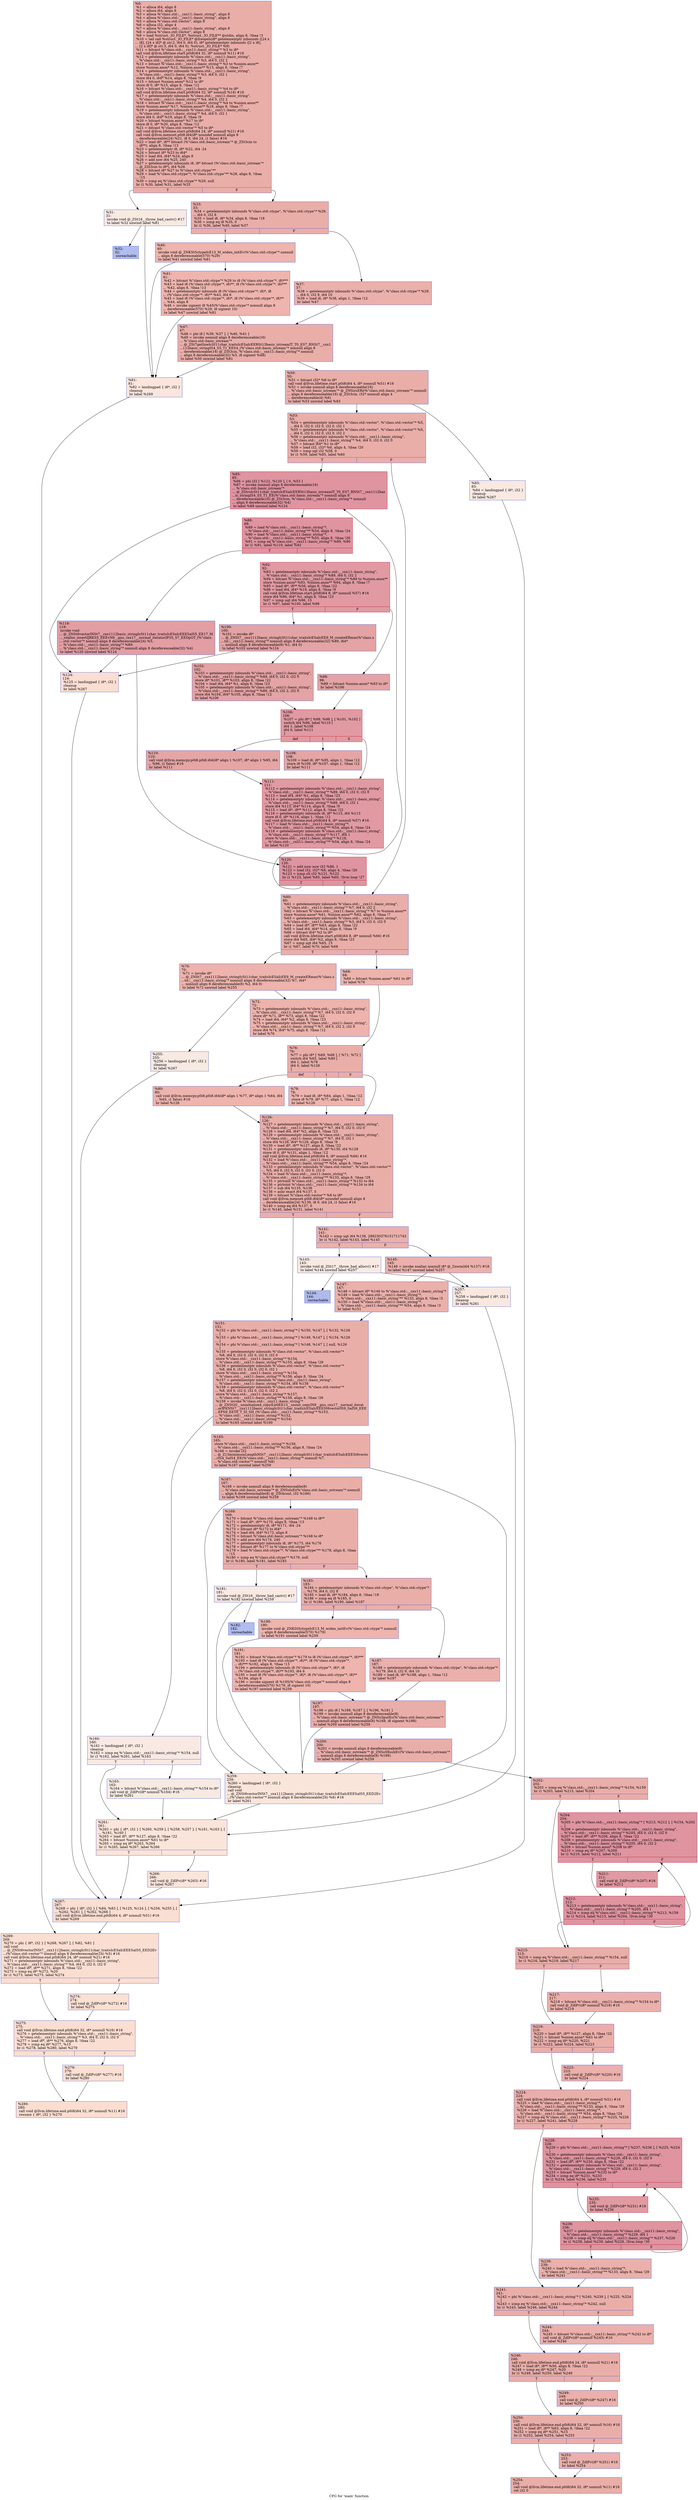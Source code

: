 digraph "CFG for 'main' function" {
	label="CFG for 'main' function";

	Node0x562ddb42e490 [shape=record,color="#3d50c3ff", style=filled, fillcolor="#d0473d70",label="{%0:\l  %1 = alloca i64, align 8\l  %2 = alloca i64, align 8\l  %3 = alloca %\"class.std::__cxx11::basic_string\", align 8\l  %4 = alloca %\"class.std::__cxx11::basic_string\", align 8\l  %5 = alloca %\"class.std::vector\", align 8\l  %6 = alloca i32, align 4\l  %7 = alloca %\"class.std::__cxx11::basic_string\", align 8\l  %8 = alloca %\"class.std::vector\", align 8\l  %9 = load %struct._IO_FILE*, %struct._IO_FILE** @stdin, align 8, !tbaa !3\l  %10 = tail call %struct._IO_FILE* @freopen(i8* getelementptr inbounds ([24 x\l... i8], [24 x i8]* @.str.2, i64 0, i64 0), i8* getelementptr inbounds ([2 x i8],\l... [2 x i8]* @.str.3, i64 0, i64 0), %struct._IO_FILE* %9)\l  %11 = bitcast %\"class.std::__cxx11::basic_string\"* %3 to i8*\l  call void @llvm.lifetime.start.p0i8(i64 32, i8* nonnull %11) #16\l  %12 = getelementptr inbounds %\"class.std::__cxx11::basic_string\",\l... %\"class.std::__cxx11::basic_string\"* %3, i64 0, i32 2\l  %13 = bitcast %\"class.std::__cxx11::basic_string\"* %3 to %union.anon**\l  store %union.anon* %12, %union.anon** %13, align 8, !tbaa !7\l  %14 = getelementptr inbounds %\"class.std::__cxx11::basic_string\",\l... %\"class.std::__cxx11::basic_string\"* %3, i64 0, i32 1\l  store i64 0, i64* %14, align 8, !tbaa !9\l  %15 = bitcast %union.anon* %12 to i8*\l  store i8 0, i8* %15, align 8, !tbaa !12\l  %16 = bitcast %\"class.std::__cxx11::basic_string\"* %4 to i8*\l  call void @llvm.lifetime.start.p0i8(i64 32, i8* nonnull %16) #16\l  %17 = getelementptr inbounds %\"class.std::__cxx11::basic_string\",\l... %\"class.std::__cxx11::basic_string\"* %4, i64 0, i32 2\l  %18 = bitcast %\"class.std::__cxx11::basic_string\"* %4 to %union.anon**\l  store %union.anon* %17, %union.anon** %18, align 8, !tbaa !7\l  %19 = getelementptr inbounds %\"class.std::__cxx11::basic_string\",\l... %\"class.std::__cxx11::basic_string\"* %4, i64 0, i32 1\l  store i64 0, i64* %19, align 8, !tbaa !9\l  %20 = bitcast %union.anon* %17 to i8*\l  store i8 0, i8* %20, align 8, !tbaa !12\l  %21 = bitcast %\"class.std::vector\"* %5 to i8*\l  call void @llvm.lifetime.start.p0i8(i64 24, i8* nonnull %21) #16\l  call void @llvm.memset.p0i8.i64(i8* noundef nonnull align 8\l... dereferenceable(24) %21, i8 0, i64 24, i1 false) #16\l  %22 = load i8*, i8** bitcast (%\"class.std::basic_istream\"* @_ZSt3cin to\l... i8**), align 8, !tbaa !13\l  %23 = getelementptr i8, i8* %22, i64 -24\l  %24 = bitcast i8* %23 to i64*\l  %25 = load i64, i64* %24, align 8\l  %26 = add nsw i64 %25, 240\l  %27 = getelementptr inbounds i8, i8* bitcast (%\"class.std::basic_istream\"*\l... @_ZSt3cin to i8*), i64 %26\l  %28 = bitcast i8* %27 to %\"class.std::ctype\"**\l  %29 = load %\"class.std::ctype\"*, %\"class.std::ctype\"** %28, align 8, !tbaa\l... !15\l  %30 = icmp eq %\"class.std::ctype\"* %29, null\l  br i1 %30, label %31, label %33\l|{<s0>T|<s1>F}}"];
	Node0x562ddb42e490:s0 -> Node0x562ddb4301f0;
	Node0x562ddb42e490:s1 -> Node0x562ddb433d30;
	Node0x562ddb4301f0 [shape=record,color="#3d50c3ff", style=filled, fillcolor="#efcebd70",label="{%31:\l31:                                               \l  invoke void @_ZSt16__throw_bad_castv() #17\l          to label %32 unwind label %81\l}"];
	Node0x562ddb4301f0 -> Node0x562ddb433e80;
	Node0x562ddb4301f0 -> Node0x562ddb433ed0;
	Node0x562ddb433e80 [shape=record,color="#3d50c3ff", style=filled, fillcolor="#4f69d970",label="{%32:\l32:                                               \l  unreachable\l}"];
	Node0x562ddb433d30 [shape=record,color="#3d50c3ff", style=filled, fillcolor="#d0473d70",label="{%33:\l33:                                               \l  %34 = getelementptr inbounds %\"class.std::ctype\", %\"class.std::ctype\"* %29,\l... i64 0, i32 8\l  %35 = load i8, i8* %34, align 8, !tbaa !18\l  %36 = icmp eq i8 %35, 0\l  br i1 %36, label %40, label %37\l|{<s0>T|<s1>F}}"];
	Node0x562ddb433d30:s0 -> Node0x562ddb434420;
	Node0x562ddb433d30:s1 -> Node0x562ddb4344b0;
	Node0x562ddb4344b0 [shape=record,color="#3d50c3ff", style=filled, fillcolor="#d24b4070",label="{%37:\l37:                                               \l  %38 = getelementptr inbounds %\"class.std::ctype\", %\"class.std::ctype\"* %29,\l... i64 0, i32 9, i64 10\l  %39 = load i8, i8* %38, align 1, !tbaa !12\l  br label %47\l}"];
	Node0x562ddb4344b0 -> Node0x562ddb4347a0;
	Node0x562ddb434420 [shape=record,color="#3d50c3ff", style=filled, fillcolor="#d8564670",label="{%40:\l40:                                               \l  invoke void @_ZNKSt5ctypeIcE13_M_widen_initEv(%\"class.std::ctype\"* nonnull\l... align 8 dereferenceable(570) %29)\l          to label %41 unwind label %81\l}"];
	Node0x562ddb434420 -> Node0x562ddb4348e0;
	Node0x562ddb434420 -> Node0x562ddb433ed0;
	Node0x562ddb4348e0 [shape=record,color="#3d50c3ff", style=filled, fillcolor="#d8564670",label="{%41:\l41:                                               \l  %42 = bitcast %\"class.std::ctype\"* %29 to i8 (%\"class.std::ctype\"*, i8)***\l  %43 = load i8 (%\"class.std::ctype\"*, i8)**, i8 (%\"class.std::ctype\"*, i8)***\l... %42, align 8, !tbaa !13\l  %44 = getelementptr inbounds i8 (%\"class.std::ctype\"*, i8)*, i8\l... (%\"class.std::ctype\"*, i8)** %43, i64 6\l  %45 = load i8 (%\"class.std::ctype\"*, i8)*, i8 (%\"class.std::ctype\"*, i8)**\l... %44, align 8\l  %46 = invoke signext i8 %45(%\"class.std::ctype\"* nonnull align 8\l... dereferenceable(570) %29, i8 signext 10)\l          to label %47 unwind label %81\l}"];
	Node0x562ddb4348e0 -> Node0x562ddb4347a0;
	Node0x562ddb4348e0 -> Node0x562ddb433ed0;
	Node0x562ddb4347a0 [shape=record,color="#3d50c3ff", style=filled, fillcolor="#d0473d70",label="{%47:\l47:                                               \l  %48 = phi i8 [ %39, %37 ], [ %46, %41 ]\l  %49 = invoke nonnull align 8 dereferenceable(16)\l... %\"class.std::basic_istream\"*\l... @_ZSt7getlineIcSt11char_traitsIcESaIcEERSt13basic_istreamIT_T0_ES7_RNSt7__cxx1\l...112basic_stringIS4_S5_T1_EES4_(%\"class.std::basic_istream\"* nonnull align 8\l... dereferenceable(16) @_ZSt3cin, %\"class.std::__cxx11::basic_string\"* nonnull\l... align 8 dereferenceable(32) %3, i8 signext %48)\l          to label %50 unwind label %81\l}"];
	Node0x562ddb4347a0 -> Node0x562ddb4356f0;
	Node0x562ddb4347a0 -> Node0x562ddb433ed0;
	Node0x562ddb4356f0 [shape=record,color="#3d50c3ff", style=filled, fillcolor="#d0473d70",label="{%50:\l50:                                               \l  %51 = bitcast i32* %6 to i8*\l  call void @llvm.lifetime.start.p0i8(i64 4, i8* nonnull %51) #16\l  %52 = invoke nonnull align 8 dereferenceable(16)\l... %\"class.std::basic_istream\"* @_ZNSirsERi(%\"class.std::basic_istream\"* nonnull\l... align 8 dereferenceable(16) @_ZSt3cin, i32* nonnull align 4\l... dereferenceable(4) %6)\l          to label %53 unwind label %83\l}"];
	Node0x562ddb4356f0 -> Node0x562ddb435c80;
	Node0x562ddb4356f0 -> Node0x562ddb435cd0;
	Node0x562ddb435c80 [shape=record,color="#3d50c3ff", style=filled, fillcolor="#d0473d70",label="{%53:\l53:                                               \l  %54 = getelementptr inbounds %\"class.std::vector\", %\"class.std::vector\"* %5,\l... i64 0, i32 0, i32 0, i32 0, i32 1\l  %55 = getelementptr inbounds %\"class.std::vector\", %\"class.std::vector\"* %5,\l... i64 0, i32 0, i32 0, i32 0, i32 2\l  %56 = getelementptr inbounds %\"class.std::__cxx11::basic_string\",\l... %\"class.std::__cxx11::basic_string\"* %4, i64 0, i32 0, i32 0\l  %57 = bitcast i64* %1 to i8*\l  %58 = load i32, i32* %6, align 4, !tbaa !20\l  %59 = icmp sgt i32 %58, 0\l  br i1 %59, label %85, label %60\l|{<s0>T|<s1>F}}"];
	Node0x562ddb435c80:s0 -> Node0x562ddb436430;
	Node0x562ddb435c80:s1 -> Node0x562ddb436480;
	Node0x562ddb436480 [shape=record,color="#3d50c3ff", style=filled, fillcolor="#d0473d70",label="{%60:\l60:                                               \l  %61 = getelementptr inbounds %\"class.std::__cxx11::basic_string\",\l... %\"class.std::__cxx11::basic_string\"* %7, i64 0, i32 2\l  %62 = bitcast %\"class.std::__cxx11::basic_string\"* %7 to %union.anon**\l  store %union.anon* %61, %union.anon** %62, align 8, !tbaa !7\l  %63 = getelementptr inbounds %\"class.std::__cxx11::basic_string\",\l... %\"class.std::__cxx11::basic_string\"* %3, i64 0, i32 0, i32 0\l  %64 = load i8*, i8** %63, align 8, !tbaa !22\l  %65 = load i64, i64* %14, align 8, !tbaa !9\l  %66 = bitcast i64* %2 to i8*\l  call void @llvm.lifetime.start.p0i8(i64 8, i8* nonnull %66) #16\l  store i64 %65, i64* %2, align 8, !tbaa !23\l  %67 = icmp ugt i64 %65, 15\l  br i1 %67, label %70, label %68\l|{<s0>T|<s1>F}}"];
	Node0x562ddb436480:s0 -> Node0x562ddb437080;
	Node0x562ddb436480:s1 -> Node0x562ddb437110;
	Node0x562ddb437110 [shape=record,color="#3d50c3ff", style=filled, fillcolor="#d6524470",label="{%68:\l68:                                               \l  %69 = bitcast %union.anon* %61 to i8*\l  br label %76\l}"];
	Node0x562ddb437110 -> Node0x562ddb4372c0;
	Node0x562ddb437080 [shape=record,color="#3d50c3ff", style=filled, fillcolor="#d6524470",label="{%70:\l70:                                               \l  %71 = invoke i8*\l... @_ZNSt7__cxx1112basic_stringIcSt11char_traitsIcESaIcEE9_M_createERmm(%\"class.s\l...td::__cxx11::basic_string\"* nonnull align 8 dereferenceable(32) %7, i64*\l... nonnull align 8 dereferenceable(8) %2, i64 0)\l          to label %72 unwind label %255\l}"];
	Node0x562ddb437080 -> Node0x562ddb4373d0;
	Node0x562ddb437080 -> Node0x562ddb437420;
	Node0x562ddb4373d0 [shape=record,color="#3d50c3ff", style=filled, fillcolor="#d6524470",label="{%72:\l72:                                               \l  %73 = getelementptr inbounds %\"class.std::__cxx11::basic_string\",\l... %\"class.std::__cxx11::basic_string\"* %7, i64 0, i32 0, i32 0\l  store i8* %71, i8** %73, align 8, !tbaa !22\l  %74 = load i64, i64* %2, align 8, !tbaa !23\l  %75 = getelementptr inbounds %\"class.std::__cxx11::basic_string\",\l... %\"class.std::__cxx11::basic_string\"* %7, i64 0, i32 2, i32 0\l  store i64 %74, i64* %75, align 8, !tbaa !12\l  br label %76\l}"];
	Node0x562ddb4373d0 -> Node0x562ddb4372c0;
	Node0x562ddb4372c0 [shape=record,color="#3d50c3ff", style=filled, fillcolor="#d0473d70",label="{%76:\l76:                                               \l  %77 = phi i8* [ %69, %68 ], [ %71, %72 ]\l  switch i64 %65, label %80 [\l    i64 1, label %78\l    i64 0, label %126\l  ]\l|{<s0>def|<s1>1|<s2>0}}"];
	Node0x562ddb4372c0:s0 -> Node0x562ddb4381b0;
	Node0x562ddb4372c0:s1 -> Node0x562ddb438200;
	Node0x562ddb4372c0:s2 -> Node0x562ddb438250;
	Node0x562ddb438200 [shape=record,color="#3d50c3ff", style=filled, fillcolor="#d8564670",label="{%78:\l78:                                               \l  %79 = load i8, i8* %64, align 1, !tbaa !12\l  store i8 %79, i8* %77, align 1, !tbaa !12\l  br label %126\l}"];
	Node0x562ddb438200 -> Node0x562ddb438250;
	Node0x562ddb4381b0 [shape=record,color="#3d50c3ff", style=filled, fillcolor="#d8564670",label="{%80:\l80:                                               \l  call void @llvm.memcpy.p0i8.p0i8.i64(i8* align 1 %77, i8* align 1 %64, i64\l... %65, i1 false) #16\l  br label %126\l}"];
	Node0x562ddb4381b0 -> Node0x562ddb438250;
	Node0x562ddb433ed0 [shape=record,color="#3d50c3ff", style=filled, fillcolor="#f3c7b170",label="{%81:\l81:                                               \l  %82 = landingpad \{ i8*, i32 \}\l          cleanup\l  br label %269\l}"];
	Node0x562ddb433ed0 -> Node0x562ddb438820;
	Node0x562ddb435cd0 [shape=record,color="#3d50c3ff", style=filled, fillcolor="#efcebd70",label="{%83:\l83:                                               \l  %84 = landingpad \{ i8*, i32 \}\l          cleanup\l  br label %267\l}"];
	Node0x562ddb435cd0 -> Node0x562ddb438930;
	Node0x562ddb436430 [shape=record,color="#b70d28ff", style=filled, fillcolor="#b70d2870",label="{%85:\l85:                                               \l  %86 = phi i32 [ %121, %120 ], [ 0, %53 ]\l  %87 = invoke nonnull align 8 dereferenceable(16)\l... %\"class.std::basic_istream\"*\l... @_ZStrsIcSt11char_traitsIcESaIcEERSt13basic_istreamIT_T0_ES7_RNSt7__cxx1112bas\l...ic_stringIS4_S5_T1_EE(%\"class.std::basic_istream\"* nonnull align 8\l... dereferenceable(16) @_ZSt3cin, %\"class.std::__cxx11::basic_string\"* nonnull\l... align 8 dereferenceable(32) %4)\l          to label %88 unwind label %124\l}"];
	Node0x562ddb436430 -> Node0x562ddb438b60;
	Node0x562ddb436430 -> Node0x562ddb438bf0;
	Node0x562ddb438b60 [shape=record,color="#b70d28ff", style=filled, fillcolor="#b70d2870",label="{%88:\l88:                                               \l  %89 = load %\"class.std::__cxx11::basic_string\"*,\l... %\"class.std::__cxx11::basic_string\"** %54, align 8, !tbaa !24\l  %90 = load %\"class.std::__cxx11::basic_string\"*,\l... %\"class.std::__cxx11::basic_string\"** %55, align 8, !tbaa !26\l  %91 = icmp eq %\"class.std::__cxx11::basic_string\"* %89, %90\l  br i1 %91, label %119, label %92\l|{<s0>T|<s1>F}}"];
	Node0x562ddb438b60:s0 -> Node0x562ddb439160;
	Node0x562ddb438b60:s1 -> Node0x562ddb4391f0;
	Node0x562ddb4391f0 [shape=record,color="#b70d28ff", style=filled, fillcolor="#bb1b2c70",label="{%92:\l92:                                               \l  %93 = getelementptr inbounds %\"class.std::__cxx11::basic_string\",\l... %\"class.std::__cxx11::basic_string\"* %89, i64 0, i32 2\l  %94 = bitcast %\"class.std::__cxx11::basic_string\"* %89 to %union.anon**\l  store %union.anon* %93, %union.anon** %94, align 8, !tbaa !7\l  %95 = load i8*, i8** %56, align 8, !tbaa !22\l  %96 = load i64, i64* %19, align 8, !tbaa !9\l  call void @llvm.lifetime.start.p0i8(i64 8, i8* nonnull %57) #16\l  store i64 %96, i64* %1, align 8, !tbaa !23\l  %97 = icmp ugt i64 %96, 15\l  br i1 %97, label %100, label %98\l|{<s0>T|<s1>F}}"];
	Node0x562ddb4391f0:s0 -> Node0x562ddb4398a0;
	Node0x562ddb4391f0:s1 -> Node0x562ddb4398f0;
	Node0x562ddb4398f0 [shape=record,color="#3d50c3ff", style=filled, fillcolor="#c32e3170",label="{%98:\l98:                                               \l  %99 = bitcast %union.anon* %93 to i8*\l  br label %106\l}"];
	Node0x562ddb4398f0 -> Node0x562ddb439aa0;
	Node0x562ddb4398a0 [shape=record,color="#3d50c3ff", style=filled, fillcolor="#c32e3170",label="{%100:\l100:                                              \l  %101 = invoke i8*\l... @_ZNSt7__cxx1112basic_stringIcSt11char_traitsIcESaIcEE9_M_createERmm(%\"class.s\l...td::__cxx11::basic_string\"* nonnull align 8 dereferenceable(32) %89, i64*\l... nonnull align 8 dereferenceable(8) %1, i64 0)\l          to label %102 unwind label %124\l}"];
	Node0x562ddb4398a0 -> Node0x562ddb439bb0;
	Node0x562ddb4398a0 -> Node0x562ddb438bf0;
	Node0x562ddb439bb0 [shape=record,color="#3d50c3ff", style=filled, fillcolor="#c32e3170",label="{%102:\l102:                                              \l  %103 = getelementptr inbounds %\"class.std::__cxx11::basic_string\",\l... %\"class.std::__cxx11::basic_string\"* %89, i64 0, i32 0, i32 0\l  store i8* %101, i8** %103, align 8, !tbaa !22\l  %104 = load i64, i64* %1, align 8, !tbaa !23\l  %105 = getelementptr inbounds %\"class.std::__cxx11::basic_string\",\l... %\"class.std::__cxx11::basic_string\"* %89, i64 0, i32 2, i32 0\l  store i64 %104, i64* %105, align 8, !tbaa !12\l  br label %106\l}"];
	Node0x562ddb439bb0 -> Node0x562ddb439aa0;
	Node0x562ddb439aa0 [shape=record,color="#b70d28ff", style=filled, fillcolor="#bb1b2c70",label="{%106:\l106:                                              \l  %107 = phi i8* [ %99, %98 ], [ %101, %102 ]\l  switch i64 %96, label %110 [\l    i64 1, label %108\l    i64 0, label %111\l  ]\l|{<s0>def|<s1>1|<s2>0}}"];
	Node0x562ddb439aa0:s0 -> Node0x562ddb43a190;
	Node0x562ddb439aa0:s1 -> Node0x562ddb43a1e0;
	Node0x562ddb439aa0:s2 -> Node0x562ddb43a230;
	Node0x562ddb43a1e0 [shape=record,color="#3d50c3ff", style=filled, fillcolor="#c5333470",label="{%108:\l108:                                              \l  %109 = load i8, i8* %95, align 1, !tbaa !12\l  store i8 %109, i8* %107, align 1, !tbaa !12\l  br label %111\l}"];
	Node0x562ddb43a1e0 -> Node0x562ddb43a230;
	Node0x562ddb43a190 [shape=record,color="#3d50c3ff", style=filled, fillcolor="#c5333470",label="{%110:\l110:                                              \l  call void @llvm.memcpy.p0i8.p0i8.i64(i8* align 1 %107, i8* align 1 %95, i64\l... %96, i1 false) #16\l  br label %111\l}"];
	Node0x562ddb43a190 -> Node0x562ddb43a230;
	Node0x562ddb43a230 [shape=record,color="#b70d28ff", style=filled, fillcolor="#bb1b2c70",label="{%111:\l111:                                              \l  %112 = getelementptr inbounds %\"class.std::__cxx11::basic_string\",\l... %\"class.std::__cxx11::basic_string\"* %89, i64 0, i32 0, i32 0\l  %113 = load i64, i64* %1, align 8, !tbaa !23\l  %114 = getelementptr inbounds %\"class.std::__cxx11::basic_string\",\l... %\"class.std::__cxx11::basic_string\"* %89, i64 0, i32 1\l  store i64 %113, i64* %114, align 8, !tbaa !9\l  %115 = load i8*, i8** %112, align 8, !tbaa !22\l  %116 = getelementptr inbounds i8, i8* %115, i64 %113\l  store i8 0, i8* %116, align 1, !tbaa !12\l  call void @llvm.lifetime.end.p0i8(i64 8, i8* nonnull %57) #16\l  %117 = load %\"class.std::__cxx11::basic_string\"*,\l... %\"class.std::__cxx11::basic_string\"** %54, align 8, !tbaa !24\l  %118 = getelementptr inbounds %\"class.std::__cxx11::basic_string\",\l... %\"class.std::__cxx11::basic_string\"* %117, i64 1\l  store %\"class.std::__cxx11::basic_string\"* %118,\l... %\"class.std::__cxx11::basic_string\"** %54, align 8, !tbaa !24\l  br label %120\l}"];
	Node0x562ddb43a230 -> Node0x562ddb4389f0;
	Node0x562ddb439160 [shape=record,color="#3d50c3ff", style=filled, fillcolor="#be242e70",label="{%119:\l119:                                              \l  invoke void\l... @_ZNSt6vectorINSt7__cxx1112basic_stringIcSt11char_traitsIcESaIcEEESaIS5_EE17_M\l..._realloc_insertIJRKS5_EEEvN9__gnu_cxx17__normal_iteratorIPS5_S7_EEDpOT_(%\"class\l....std::vector\"* nonnull align 8 dereferenceable(24) %5,\l... %\"class.std::__cxx11::basic_string\"* %89,\l... %\"class.std::__cxx11::basic_string\"* nonnull align 8 dereferenceable(32) %4)\l          to label %120 unwind label %124\l}"];
	Node0x562ddb439160 -> Node0x562ddb4389f0;
	Node0x562ddb439160 -> Node0x562ddb438bf0;
	Node0x562ddb4389f0 [shape=record,color="#b70d28ff", style=filled, fillcolor="#b70d2870",label="{%120:\l120:                                              \l  %121 = add nuw nsw i32 %86, 1\l  %122 = load i32, i32* %6, align 4, !tbaa !20\l  %123 = icmp slt i32 %121, %122\l  br i1 %123, label %85, label %60, !llvm.loop !27\l|{<s0>T|<s1>F}}"];
	Node0x562ddb4389f0:s0 -> Node0x562ddb436430;
	Node0x562ddb4389f0:s1 -> Node0x562ddb436480;
	Node0x562ddb438bf0 [shape=record,color="#3d50c3ff", style=filled, fillcolor="#f7b59970",label="{%124:\l124:                                              \l  %125 = landingpad \{ i8*, i32 \}\l          cleanup\l  br label %267\l}"];
	Node0x562ddb438bf0 -> Node0x562ddb438930;
	Node0x562ddb438250 [shape=record,color="#3d50c3ff", style=filled, fillcolor="#d0473d70",label="{%126:\l126:                                              \l  %127 = getelementptr inbounds %\"class.std::__cxx11::basic_string\",\l... %\"class.std::__cxx11::basic_string\"* %7, i64 0, i32 0, i32 0\l  %128 = load i64, i64* %2, align 8, !tbaa !23\l  %129 = getelementptr inbounds %\"class.std::__cxx11::basic_string\",\l... %\"class.std::__cxx11::basic_string\"* %7, i64 0, i32 1\l  store i64 %128, i64* %129, align 8, !tbaa !9\l  %130 = load i8*, i8** %127, align 8, !tbaa !22\l  %131 = getelementptr inbounds i8, i8* %130, i64 %128\l  store i8 0, i8* %131, align 1, !tbaa !12\l  call void @llvm.lifetime.end.p0i8(i64 8, i8* nonnull %66) #16\l  %132 = load %\"class.std::__cxx11::basic_string\"*,\l... %\"class.std::__cxx11::basic_string\"** %54, align 8, !tbaa !24\l  %133 = getelementptr inbounds %\"class.std::vector\", %\"class.std::vector\"*\l... %5, i64 0, i32 0, i32 0, i32 0, i32 0\l  %134 = load %\"class.std::__cxx11::basic_string\"*,\l... %\"class.std::__cxx11::basic_string\"** %133, align 8, !tbaa !29\l  %135 = ptrtoint %\"class.std::__cxx11::basic_string\"* %132 to i64\l  %136 = ptrtoint %\"class.std::__cxx11::basic_string\"* %134 to i64\l  %137 = sub i64 %135, %136\l  %138 = ashr exact i64 %137, 5\l  %139 = bitcast %\"class.std::vector\"* %8 to i8*\l  call void @llvm.memset.p0i8.i64(i8* noundef nonnull align 8\l... dereferenceable(24) %139, i8 0, i64 24, i1 false) #16\l  %140 = icmp eq i64 %137, 0\l  br i1 %140, label %151, label %141\l|{<s0>T|<s1>F}}"];
	Node0x562ddb438250:s0 -> Node0x562ddb43d1d0;
	Node0x562ddb438250:s1 -> Node0x562ddb43d220;
	Node0x562ddb43d220 [shape=record,color="#3d50c3ff", style=filled, fillcolor="#d24b4070",label="{%141:\l141:                                              \l  %142 = icmp ugt i64 %138, 288230376151711743\l  br i1 %142, label %143, label %145\l|{<s0>T|<s1>F}}"];
	Node0x562ddb43d220:s0 -> Node0x562ddb43d3b0;
	Node0x562ddb43d220:s1 -> Node0x562ddb43d400;
	Node0x562ddb43d3b0 [shape=record,color="#3d50c3ff", style=filled, fillcolor="#eed0c070",label="{%143:\l143:                                              \l  invoke void @_ZSt17__throw_bad_allocv() #17\l          to label %144 unwind label %257\l}"];
	Node0x562ddb43d3b0 -> Node0x562ddb43d500;
	Node0x562ddb43d3b0 -> Node0x562ddb43d550;
	Node0x562ddb43d500 [shape=record,color="#3d50c3ff", style=filled, fillcolor="#4c66d670",label="{%144:\l144:                                              \l  unreachable\l}"];
	Node0x562ddb43d400 [shape=record,color="#3d50c3ff", style=filled, fillcolor="#d24b4070",label="{%145:\l145:                                              \l  %146 = invoke noalias nonnull i8* @_Znwm(i64 %137) #18\l          to label %147 unwind label %257\l}"];
	Node0x562ddb43d400 -> Node0x562ddb43d850;
	Node0x562ddb43d400 -> Node0x562ddb43d550;
	Node0x562ddb43d850 [shape=record,color="#3d50c3ff", style=filled, fillcolor="#d24b4070",label="{%147:\l147:                                              \l  %148 = bitcast i8* %146 to %\"class.std::__cxx11::basic_string\"*\l  %149 = load %\"class.std::__cxx11::basic_string\"*,\l... %\"class.std::__cxx11::basic_string\"** %133, align 8, !tbaa !3\l  %150 = load %\"class.std::__cxx11::basic_string\"*,\l... %\"class.std::__cxx11::basic_string\"** %54, align 8, !tbaa !3\l  br label %151\l}"];
	Node0x562ddb43d850 -> Node0x562ddb43d1d0;
	Node0x562ddb43d1d0 [shape=record,color="#3d50c3ff", style=filled, fillcolor="#d0473d70",label="{%151:\l151:                                              \l  %152 = phi %\"class.std::__cxx11::basic_string\"* [ %150, %147 ], [ %132, %126\l... ]\l  %153 = phi %\"class.std::__cxx11::basic_string\"* [ %149, %147 ], [ %134, %126\l... ]\l  %154 = phi %\"class.std::__cxx11::basic_string\"* [ %148, %147 ], [ null, %126\l... ]\l  %155 = getelementptr inbounds %\"class.std::vector\", %\"class.std::vector\"*\l... %8, i64 0, i32 0, i32 0, i32 0, i32 0\l  store %\"class.std::__cxx11::basic_string\"* %154,\l... %\"class.std::__cxx11::basic_string\"** %155, align 8, !tbaa !29\l  %156 = getelementptr inbounds %\"class.std::vector\", %\"class.std::vector\"*\l... %8, i64 0, i32 0, i32 0, i32 0, i32 1\l  store %\"class.std::__cxx11::basic_string\"* %154,\l... %\"class.std::__cxx11::basic_string\"** %156, align 8, !tbaa !24\l  %157 = getelementptr inbounds %\"class.std::__cxx11::basic_string\",\l... %\"class.std::__cxx11::basic_string\"* %154, i64 %138\l  %158 = getelementptr inbounds %\"class.std::vector\", %\"class.std::vector\"*\l... %8, i64 0, i32 0, i32 0, i32 0, i32 2\l  store %\"class.std::__cxx11::basic_string\"* %157,\l... %\"class.std::__cxx11::basic_string\"** %158, align 8, !tbaa !26\l  %159 = invoke %\"class.std::__cxx11::basic_string\"*\l... @_ZNSt20__uninitialized_copyILb0EE13__uninit_copyIN9__gnu_cxx17__normal_iterat\l...orIPKNSt7__cxx1112basic_stringIcSt11char_traitsIcESaIcEEESt6vectorIS9_SaIS9_EEE\l...EPS9_EET0_T_SI_SH_(%\"class.std::__cxx11::basic_string\"* %153,\l... %\"class.std::__cxx11::basic_string\"* %152,\l... %\"class.std::__cxx11::basic_string\"* %154)\l          to label %165 unwind label %160\l}"];
	Node0x562ddb43d1d0 -> Node0x562ddb43ea40;
	Node0x562ddb43d1d0 -> Node0x562ddb43ea90;
	Node0x562ddb43ea90 [shape=record,color="#3d50c3ff", style=filled, fillcolor="#efcebd70",label="{%160:\l160:                                              \l  %161 = landingpad \{ i8*, i32 \}\l          cleanup\l  %162 = icmp eq %\"class.std::__cxx11::basic_string\"* %154, null\l  br i1 %162, label %261, label %163\l|{<s0>T|<s1>F}}"];
	Node0x562ddb43ea90:s0 -> Node0x562ddb43ef20;
	Node0x562ddb43ea90:s1 -> Node0x562ddb43ef70;
	Node0x562ddb43ef70 [shape=record,color="#3d50c3ff", style=filled, fillcolor="#eed0c070",label="{%163:\l163:                                              \l  %164 = bitcast %\"class.std::__cxx11::basic_string\"* %154 to i8*\l  call void @_ZdlPv(i8* nonnull %164) #16\l  br label %261\l}"];
	Node0x562ddb43ef70 -> Node0x562ddb43ef20;
	Node0x562ddb43ea40 [shape=record,color="#3d50c3ff", style=filled, fillcolor="#d0473d70",label="{%165:\l165:                                              \l  store %\"class.std::__cxx11::basic_string\"* %159,\l... %\"class.std::__cxx11::basic_string\"** %156, align 8, !tbaa !24\l  %166 = invoke i32\l... @_Z13minimumLengthNSt7__cxx1112basic_stringIcSt11char_traitsIcESaIcEEESt6vecto\l...rIS4_SaIS4_EE(%\"class.std::__cxx11::basic_string\"* nonnull %7,\l... %\"class.std::vector\"* nonnull %8)\l          to label %167 unwind label %259\l}"];
	Node0x562ddb43ea40 -> Node0x562ddb43f360;
	Node0x562ddb43ea40 -> Node0x562ddb43f3b0;
	Node0x562ddb43f360 [shape=record,color="#3d50c3ff", style=filled, fillcolor="#d0473d70",label="{%167:\l167:                                              \l  %168 = invoke nonnull align 8 dereferenceable(8)\l... %\"class.std::basic_ostream\"* @_ZNSolsEi(%\"class.std::basic_ostream\"* nonnull\l... align 8 dereferenceable(8) @_ZSt4cout, i32 %166)\l          to label %169 unwind label %259\l}"];
	Node0x562ddb43f360 -> Node0x562ddb43f5e0;
	Node0x562ddb43f360 -> Node0x562ddb43f3b0;
	Node0x562ddb43f5e0 [shape=record,color="#3d50c3ff", style=filled, fillcolor="#d0473d70",label="{%169:\l169:                                              \l  %170 = bitcast %\"class.std::basic_ostream\"* %168 to i8**\l  %171 = load i8*, i8** %170, align 8, !tbaa !13\l  %172 = getelementptr i8, i8* %171, i64 -24\l  %173 = bitcast i8* %172 to i64*\l  %174 = load i64, i64* %173, align 8\l  %175 = bitcast %\"class.std::basic_ostream\"* %168 to i8*\l  %176 = add nsw i64 %174, 240\l  %177 = getelementptr inbounds i8, i8* %175, i64 %176\l  %178 = bitcast i8* %177 to %\"class.std::ctype\"**\l  %179 = load %\"class.std::ctype\"*, %\"class.std::ctype\"** %178, align 8, !tbaa\l... !15\l  %180 = icmp eq %\"class.std::ctype\"* %179, null\l  br i1 %180, label %181, label %183\l|{<s0>T|<s1>F}}"];
	Node0x562ddb43f5e0:s0 -> Node0x562ddb440340;
	Node0x562ddb43f5e0:s1 -> Node0x562ddb440390;
	Node0x562ddb440340 [shape=record,color="#3d50c3ff", style=filled, fillcolor="#efcebd70",label="{%181:\l181:                                              \l  invoke void @_ZSt16__throw_bad_castv() #17\l          to label %182 unwind label %259\l}"];
	Node0x562ddb440340 -> Node0x562ddb4404c0;
	Node0x562ddb440340 -> Node0x562ddb43f3b0;
	Node0x562ddb4404c0 [shape=record,color="#3d50c3ff", style=filled, fillcolor="#4f69d970",label="{%182:\l182:                                              \l  unreachable\l}"];
	Node0x562ddb440390 [shape=record,color="#3d50c3ff", style=filled, fillcolor="#d0473d70",label="{%183:\l183:                                              \l  %184 = getelementptr inbounds %\"class.std::ctype\", %\"class.std::ctype\"*\l... %179, i64 0, i32 8\l  %185 = load i8, i8* %184, align 8, !tbaa !18\l  %186 = icmp eq i8 %185, 0\l  br i1 %186, label %190, label %187\l|{<s0>T|<s1>F}}"];
	Node0x562ddb440390:s0 -> Node0x562ddb440db0;
	Node0x562ddb440390:s1 -> Node0x562ddb440e00;
	Node0x562ddb440e00 [shape=record,color="#3d50c3ff", style=filled, fillcolor="#d24b4070",label="{%187:\l187:                                              \l  %188 = getelementptr inbounds %\"class.std::ctype\", %\"class.std::ctype\"*\l... %179, i64 0, i32 9, i64 10\l  %189 = load i8, i8* %188, align 1, !tbaa !12\l  br label %197\l}"];
	Node0x562ddb440e00 -> Node0x562ddb441050;
	Node0x562ddb440db0 [shape=record,color="#3d50c3ff", style=filled, fillcolor="#d8564670",label="{%190:\l190:                                              \l  invoke void @_ZNKSt5ctypeIcE13_M_widen_initEv(%\"class.std::ctype\"* nonnull\l... align 8 dereferenceable(570) %179)\l          to label %191 unwind label %259\l}"];
	Node0x562ddb440db0 -> Node0x562ddb441110;
	Node0x562ddb440db0 -> Node0x562ddb43f3b0;
	Node0x562ddb441110 [shape=record,color="#3d50c3ff", style=filled, fillcolor="#d8564670",label="{%191:\l191:                                              \l  %192 = bitcast %\"class.std::ctype\"* %179 to i8 (%\"class.std::ctype\"*, i8)***\l  %193 = load i8 (%\"class.std::ctype\"*, i8)**, i8 (%\"class.std::ctype\"*,\l... i8)*** %192, align 8, !tbaa !13\l  %194 = getelementptr inbounds i8 (%\"class.std::ctype\"*, i8)*, i8\l... (%\"class.std::ctype\"*, i8)** %193, i64 6\l  %195 = load i8 (%\"class.std::ctype\"*, i8)*, i8 (%\"class.std::ctype\"*, i8)**\l... %194, align 8\l  %196 = invoke signext i8 %195(%\"class.std::ctype\"* nonnull align 8\l... dereferenceable(570) %179, i8 signext 10)\l          to label %197 unwind label %259\l}"];
	Node0x562ddb441110 -> Node0x562ddb441050;
	Node0x562ddb441110 -> Node0x562ddb43f3b0;
	Node0x562ddb441050 [shape=record,color="#3d50c3ff", style=filled, fillcolor="#d0473d70",label="{%197:\l197:                                              \l  %198 = phi i8 [ %189, %187 ], [ %196, %191 ]\l  %199 = invoke nonnull align 8 dereferenceable(8)\l... %\"class.std::basic_ostream\"* @_ZNSo3putEc(%\"class.std::basic_ostream\"*\l... nonnull align 8 dereferenceable(8) %168, i8 signext %198)\l          to label %200 unwind label %259\l}"];
	Node0x562ddb441050 -> Node0x562ddb4416a0;
	Node0x562ddb441050 -> Node0x562ddb43f3b0;
	Node0x562ddb4416a0 [shape=record,color="#3d50c3ff", style=filled, fillcolor="#d0473d70",label="{%200:\l200:                                              \l  %201 = invoke nonnull align 8 dereferenceable(8)\l... %\"class.std::basic_ostream\"* @_ZNSo5flushEv(%\"class.std::basic_ostream\"*\l... nonnull align 8 dereferenceable(8) %199)\l          to label %202 unwind label %259\l}"];
	Node0x562ddb4416a0 -> Node0x562ddb441930;
	Node0x562ddb4416a0 -> Node0x562ddb43f3b0;
	Node0x562ddb441930 [shape=record,color="#3d50c3ff", style=filled, fillcolor="#d0473d70",label="{%202:\l202:                                              \l  %203 = icmp eq %\"class.std::__cxx11::basic_string\"* %154, %159\l  br i1 %203, label %215, label %204\l|{<s0>T|<s1>F}}"];
	Node0x562ddb441930:s0 -> Node0x562ddb408d30;
	Node0x562ddb441930:s1 -> Node0x562ddb408d80;
	Node0x562ddb408d80 [shape=record,color="#b70d28ff", style=filled, fillcolor="#b70d2870",label="{%204:\l204:                                              \l  %205 = phi %\"class.std::__cxx11::basic_string\"* [ %213, %212 ], [ %154, %202\l... ]\l  %206 = getelementptr inbounds %\"class.std::__cxx11::basic_string\",\l... %\"class.std::__cxx11::basic_string\"* %205, i64 0, i32 0, i32 0\l  %207 = load i8*, i8** %206, align 8, !tbaa !22\l  %208 = getelementptr inbounds %\"class.std::__cxx11::basic_string\",\l... %\"class.std::__cxx11::basic_string\"* %205, i64 0, i32 2\l  %209 = bitcast %union.anon* %208 to i8*\l  %210 = icmp eq i8* %207, %209\l  br i1 %210, label %212, label %211\l|{<s0>T|<s1>F}}"];
	Node0x562ddb408d80:s0 -> Node0x562ddb408eb0;
	Node0x562ddb408d80:s1 -> Node0x562ddb409230;
	Node0x562ddb409230 [shape=record,color="#b70d28ff", style=filled, fillcolor="#bb1b2c70",label="{%211:\l211:                                              \l  call void @_ZdlPv(i8* %207) #16\l  br label %212\l}"];
	Node0x562ddb409230 -> Node0x562ddb408eb0;
	Node0x562ddb408eb0 [shape=record,color="#b70d28ff", style=filled, fillcolor="#b70d2870",label="{%212:\l212:                                              \l  %213 = getelementptr inbounds %\"class.std::__cxx11::basic_string\",\l... %\"class.std::__cxx11::basic_string\"* %205, i64 1\l  %214 = icmp eq %\"class.std::__cxx11::basic_string\"* %213, %159\l  br i1 %214, label %215, label %204, !llvm.loop !30\l|{<s0>T|<s1>F}}"];
	Node0x562ddb408eb0:s0 -> Node0x562ddb408d30;
	Node0x562ddb408eb0:s1 -> Node0x562ddb408d80;
	Node0x562ddb408d30 [shape=record,color="#3d50c3ff", style=filled, fillcolor="#d0473d70",label="{%215:\l215:                                              \l  %216 = icmp eq %\"class.std::__cxx11::basic_string\"* %154, null\l  br i1 %216, label %219, label %217\l|{<s0>T|<s1>F}}"];
	Node0x562ddb408d30:s0 -> Node0x562ddb442f60;
	Node0x562ddb408d30:s1 -> Node0x562ddb442fb0;
	Node0x562ddb442fb0 [shape=record,color="#3d50c3ff", style=filled, fillcolor="#d24b4070",label="{%217:\l217:                                              \l  %218 = bitcast %\"class.std::__cxx11::basic_string\"* %154 to i8*\l  call void @_ZdlPv(i8* nonnull %218) #16\l  br label %219\l}"];
	Node0x562ddb442fb0 -> Node0x562ddb442f60;
	Node0x562ddb442f60 [shape=record,color="#3d50c3ff", style=filled, fillcolor="#d0473d70",label="{%219:\l219:                                              \l  %220 = load i8*, i8** %127, align 8, !tbaa !22\l  %221 = bitcast %union.anon* %61 to i8*\l  %222 = icmp eq i8* %220, %221\l  br i1 %222, label %224, label %223\l|{<s0>T|<s1>F}}"];
	Node0x562ddb442f60:s0 -> Node0x562ddb443430;
	Node0x562ddb442f60:s1 -> Node0x562ddb443480;
	Node0x562ddb443480 [shape=record,color="#3d50c3ff", style=filled, fillcolor="#d24b4070",label="{%223:\l223:                                              \l  call void @_ZdlPv(i8* %220) #16\l  br label %224\l}"];
	Node0x562ddb443480 -> Node0x562ddb443430;
	Node0x562ddb443430 [shape=record,color="#3d50c3ff", style=filled, fillcolor="#d0473d70",label="{%224:\l224:                                              \l  call void @llvm.lifetime.end.p0i8(i64 4, i8* nonnull %51) #16\l  %225 = load %\"class.std::__cxx11::basic_string\"*,\l... %\"class.std::__cxx11::basic_string\"** %133, align 8, !tbaa !29\l  %226 = load %\"class.std::__cxx11::basic_string\"*,\l... %\"class.std::__cxx11::basic_string\"** %54, align 8, !tbaa !24\l  %227 = icmp eq %\"class.std::__cxx11::basic_string\"* %225, %226\l  br i1 %227, label %241, label %228\l|{<s0>T|<s1>F}}"];
	Node0x562ddb443430:s0 -> Node0x562ddb4439f0;
	Node0x562ddb443430:s1 -> Node0x562ddb443a40;
	Node0x562ddb443a40 [shape=record,color="#b70d28ff", style=filled, fillcolor="#b70d2870",label="{%228:\l228:                                              \l  %229 = phi %\"class.std::__cxx11::basic_string\"* [ %237, %236 ], [ %225, %224\l... ]\l  %230 = getelementptr inbounds %\"class.std::__cxx11::basic_string\",\l... %\"class.std::__cxx11::basic_string\"* %229, i64 0, i32 0, i32 0\l  %231 = load i8*, i8** %230, align 8, !tbaa !22\l  %232 = getelementptr inbounds %\"class.std::__cxx11::basic_string\",\l... %\"class.std::__cxx11::basic_string\"* %229, i64 0, i32 2\l  %233 = bitcast %union.anon* %232 to i8*\l  %234 = icmp eq i8* %231, %233\l  br i1 %234, label %236, label %235\l|{<s0>T|<s1>F}}"];
	Node0x562ddb443a40:s0 -> Node0x562ddb443b40;
	Node0x562ddb443a40:s1 -> Node0x562ddb443f90;
	Node0x562ddb443f90 [shape=record,color="#b70d28ff", style=filled, fillcolor="#bb1b2c70",label="{%235:\l235:                                              \l  call void @_ZdlPv(i8* %231) #16\l  br label %236\l}"];
	Node0x562ddb443f90 -> Node0x562ddb443b40;
	Node0x562ddb443b40 [shape=record,color="#b70d28ff", style=filled, fillcolor="#b70d2870",label="{%236:\l236:                                              \l  %237 = getelementptr inbounds %\"class.std::__cxx11::basic_string\",\l... %\"class.std::__cxx11::basic_string\"* %229, i64 1\l  %238 = icmp eq %\"class.std::__cxx11::basic_string\"* %237, %226\l  br i1 %238, label %239, label %228, !llvm.loop !30\l|{<s0>T|<s1>F}}"];
	Node0x562ddb443b40:s0 -> Node0x562ddb444360;
	Node0x562ddb443b40:s1 -> Node0x562ddb443a40;
	Node0x562ddb444360 [shape=record,color="#3d50c3ff", style=filled, fillcolor="#d24b4070",label="{%239:\l239:                                              \l  %240 = load %\"class.std::__cxx11::basic_string\"*,\l... %\"class.std::__cxx11::basic_string\"** %133, align 8, !tbaa !29\l  br label %241\l}"];
	Node0x562ddb444360 -> Node0x562ddb4439f0;
	Node0x562ddb4439f0 [shape=record,color="#3d50c3ff", style=filled, fillcolor="#d0473d70",label="{%241:\l241:                                              \l  %242 = phi %\"class.std::__cxx11::basic_string\"* [ %240, %239 ], [ %225, %224\l... ]\l  %243 = icmp eq %\"class.std::__cxx11::basic_string\"* %242, null\l  br i1 %243, label %246, label %244\l|{<s0>T|<s1>F}}"];
	Node0x562ddb4439f0:s0 -> Node0x562ddb444c90;
	Node0x562ddb4439f0:s1 -> Node0x562ddb444ce0;
	Node0x562ddb444ce0 [shape=record,color="#3d50c3ff", style=filled, fillcolor="#d24b4070",label="{%244:\l244:                                              \l  %245 = bitcast %\"class.std::__cxx11::basic_string\"* %242 to i8*\l  call void @_ZdlPv(i8* nonnull %245) #16\l  br label %246\l}"];
	Node0x562ddb444ce0 -> Node0x562ddb444c90;
	Node0x562ddb444c90 [shape=record,color="#3d50c3ff", style=filled, fillcolor="#d0473d70",label="{%246:\l246:                                              \l  call void @llvm.lifetime.end.p0i8(i64 24, i8* nonnull %21) #16\l  %247 = load i8*, i8** %56, align 8, !tbaa !22\l  %248 = icmp eq i8* %247, %20\l  br i1 %248, label %250, label %249\l|{<s0>T|<s1>F}}"];
	Node0x562ddb444c90:s0 -> Node0x562ddb445220;
	Node0x562ddb444c90:s1 -> Node0x562ddb445270;
	Node0x562ddb445270 [shape=record,color="#3d50c3ff", style=filled, fillcolor="#d24b4070",label="{%249:\l249:                                              \l  call void @_ZdlPv(i8* %247) #16\l  br label %250\l}"];
	Node0x562ddb445270 -> Node0x562ddb445220;
	Node0x562ddb445220 [shape=record,color="#3d50c3ff", style=filled, fillcolor="#d0473d70",label="{%250:\l250:                                              \l  call void @llvm.lifetime.end.p0i8(i64 32, i8* nonnull %16) #16\l  %251 = load i8*, i8** %63, align 8, !tbaa !22\l  %252 = icmp eq i8* %251, %15\l  br i1 %252, label %254, label %253\l|{<s0>T|<s1>F}}"];
	Node0x562ddb445220:s0 -> Node0x562ddb445720;
	Node0x562ddb445220:s1 -> Node0x562ddb445770;
	Node0x562ddb445770 [shape=record,color="#3d50c3ff", style=filled, fillcolor="#d24b4070",label="{%253:\l253:                                              \l  call void @_ZdlPv(i8* %251) #16\l  br label %254\l}"];
	Node0x562ddb445770 -> Node0x562ddb445720;
	Node0x562ddb445720 [shape=record,color="#3d50c3ff", style=filled, fillcolor="#d0473d70",label="{%254:\l254:                                              \l  call void @llvm.lifetime.end.p0i8(i64 32, i8* nonnull %11) #16\l  ret i32 0\l}"];
	Node0x562ddb437420 [shape=record,color="#3d50c3ff", style=filled, fillcolor="#eed0c070",label="{%255:\l255:                                              \l  %256 = landingpad \{ i8*, i32 \}\l          cleanup\l  br label %267\l}"];
	Node0x562ddb437420 -> Node0x562ddb438930;
	Node0x562ddb43d550 [shape=record,color="#3d50c3ff", style=filled, fillcolor="#f1ccb870",label="{%257:\l257:                                              \l  %258 = landingpad \{ i8*, i32 \}\l          cleanup\l  br label %261\l}"];
	Node0x562ddb43d550 -> Node0x562ddb43ef20;
	Node0x562ddb43f3b0 [shape=record,color="#3d50c3ff", style=filled, fillcolor="#f4c5ad70",label="{%259:\l259:                                              \l  %260 = landingpad \{ i8*, i32 \}\l          cleanup\l  call void\l... @_ZNSt6vectorINSt7__cxx1112basic_stringIcSt11char_traitsIcESaIcEEESaIS5_EED2Ev\l...(%\"class.std::vector\"* nonnull align 8 dereferenceable(24) %8) #16\l  br label %261\l}"];
	Node0x562ddb43f3b0 -> Node0x562ddb43ef20;
	Node0x562ddb43ef20 [shape=record,color="#3d50c3ff", style=filled, fillcolor="#f5c1a970",label="{%261:\l261:                                              \l  %262 = phi \{ i8*, i32 \} [ %260, %259 ], [ %258, %257 ], [ %161, %163 ], [\l... %161, %160 ]\l  %263 = load i8*, i8** %127, align 8, !tbaa !22\l  %264 = bitcast %union.anon* %61 to i8*\l  %265 = icmp eq i8* %263, %264\l  br i1 %265, label %267, label %266\l|{<s0>T|<s1>F}}"];
	Node0x562ddb43ef20:s0 -> Node0x562ddb438930;
	Node0x562ddb43ef20:s1 -> Node0x562ddb43c6f0;
	Node0x562ddb43c6f0 [shape=record,color="#3d50c3ff", style=filled, fillcolor="#f4c5ad70",label="{%266:\l266:                                              \l  call void @_ZdlPv(i8* %263) #16\l  br label %267\l}"];
	Node0x562ddb43c6f0 -> Node0x562ddb438930;
	Node0x562ddb438930 [shape=record,color="#3d50c3ff", style=filled, fillcolor="#f7b59970",label="{%267:\l267:                                              \l  %268 = phi \{ i8*, i32 \} [ %84, %83 ], [ %125, %124 ], [ %256, %255 ], [\l... %262, %261 ], [ %262, %266 ]\l  call void @llvm.lifetime.end.p0i8(i64 4, i8* nonnull %51) #16\l  br label %269\l}"];
	Node0x562ddb438930 -> Node0x562ddb438820;
	Node0x562ddb438820 [shape=record,color="#3d50c3ff", style=filled, fillcolor="#f7b59970",label="{%269:\l269:                                              \l  %270 = phi \{ i8*, i32 \} [ %268, %267 ], [ %82, %81 ]\l  call void\l... @_ZNSt6vectorINSt7__cxx1112basic_stringIcSt11char_traitsIcESaIcEEESaIS5_EED2Ev\l...(%\"class.std::vector\"* nonnull align 8 dereferenceable(24) %5) #16\l  call void @llvm.lifetime.end.p0i8(i64 24, i8* nonnull %21) #16\l  %271 = getelementptr inbounds %\"class.std::__cxx11::basic_string\",\l... %\"class.std::__cxx11::basic_string\"* %4, i64 0, i32 0, i32 0\l  %272 = load i8*, i8** %271, align 8, !tbaa !22\l  %273 = icmp eq i8* %272, %20\l  br i1 %273, label %275, label %274\l|{<s0>T|<s1>F}}"];
	Node0x562ddb438820:s0 -> Node0x562ddb447600;
	Node0x562ddb438820:s1 -> Node0x562ddb447650;
	Node0x562ddb447650 [shape=record,color="#3d50c3ff", style=filled, fillcolor="#f7b99e70",label="{%274:\l274:                                              \l  call void @_ZdlPv(i8* %272) #16\l  br label %275\l}"];
	Node0x562ddb447650 -> Node0x562ddb447600;
	Node0x562ddb447600 [shape=record,color="#3d50c3ff", style=filled, fillcolor="#f7b59970",label="{%275:\l275:                                              \l  call void @llvm.lifetime.end.p0i8(i64 32, i8* nonnull %16) #16\l  %276 = getelementptr inbounds %\"class.std::__cxx11::basic_string\",\l... %\"class.std::__cxx11::basic_string\"* %3, i64 0, i32 0, i32 0\l  %277 = load i8*, i8** %276, align 8, !tbaa !22\l  %278 = icmp eq i8* %277, %15\l  br i1 %278, label %280, label %279\l|{<s0>T|<s1>F}}"];
	Node0x562ddb447600:s0 -> Node0x562ddb447be0;
	Node0x562ddb447600:s1 -> Node0x562ddb447c30;
	Node0x562ddb447c30 [shape=record,color="#3d50c3ff", style=filled, fillcolor="#f7b99e70",label="{%279:\l279:                                              \l  call void @_ZdlPv(i8* %277) #16\l  br label %280\l}"];
	Node0x562ddb447c30 -> Node0x562ddb447be0;
	Node0x562ddb447be0 [shape=record,color="#3d50c3ff", style=filled, fillcolor="#f7b59970",label="{%280:\l280:                                              \l  call void @llvm.lifetime.end.p0i8(i64 32, i8* nonnull %11) #16\l  resume \{ i8*, i32 \} %270\l}"];
}
